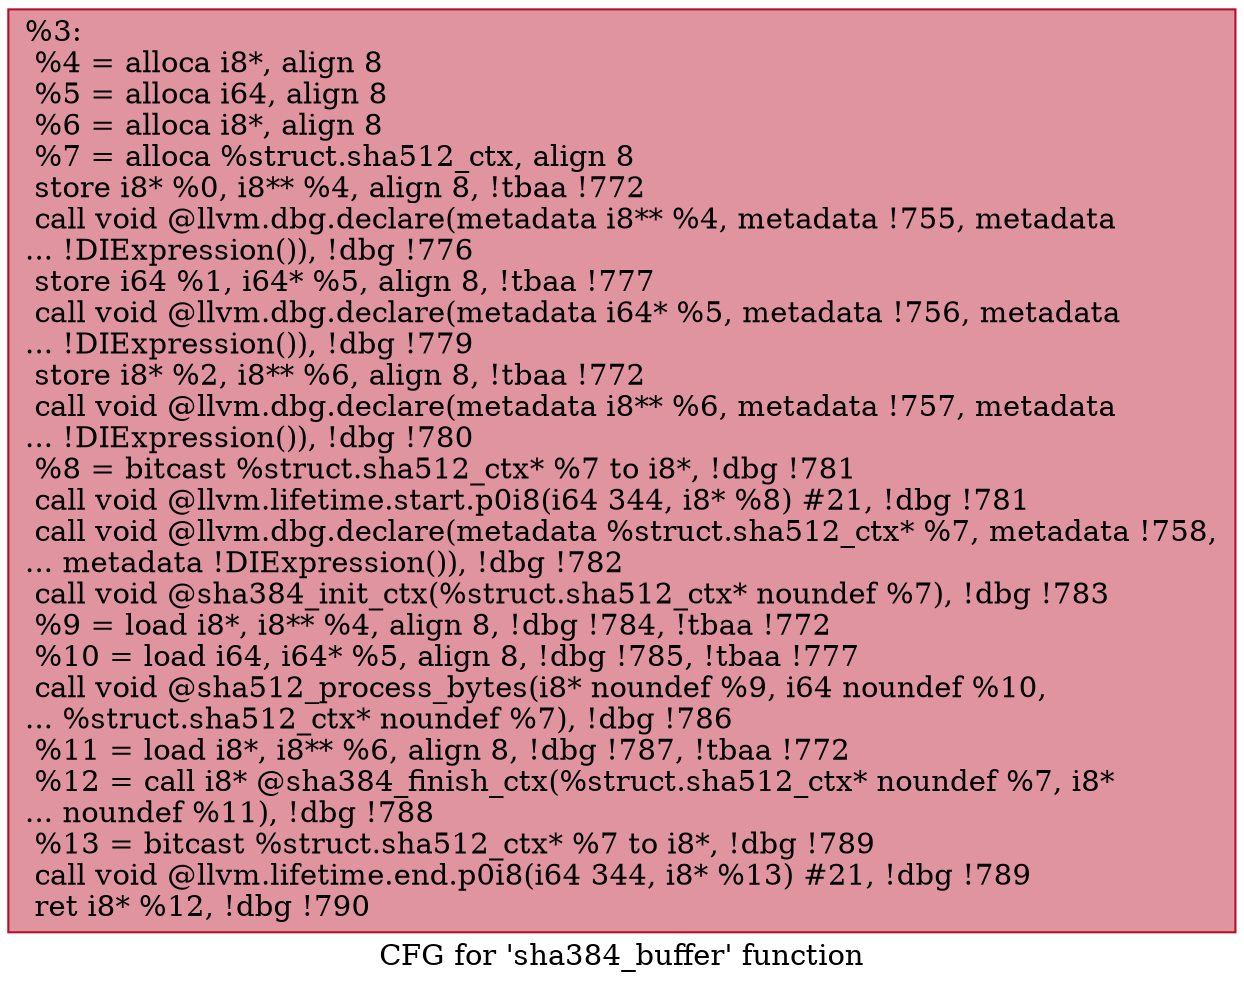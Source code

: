digraph "CFG for 'sha384_buffer' function" {
	label="CFG for 'sha384_buffer' function";

	Node0xbe5030 [shape=record,color="#b70d28ff", style=filled, fillcolor="#b70d2870",label="{%3:\l  %4 = alloca i8*, align 8\l  %5 = alloca i64, align 8\l  %6 = alloca i8*, align 8\l  %7 = alloca %struct.sha512_ctx, align 8\l  store i8* %0, i8** %4, align 8, !tbaa !772\l  call void @llvm.dbg.declare(metadata i8** %4, metadata !755, metadata\l... !DIExpression()), !dbg !776\l  store i64 %1, i64* %5, align 8, !tbaa !777\l  call void @llvm.dbg.declare(metadata i64* %5, metadata !756, metadata\l... !DIExpression()), !dbg !779\l  store i8* %2, i8** %6, align 8, !tbaa !772\l  call void @llvm.dbg.declare(metadata i8** %6, metadata !757, metadata\l... !DIExpression()), !dbg !780\l  %8 = bitcast %struct.sha512_ctx* %7 to i8*, !dbg !781\l  call void @llvm.lifetime.start.p0i8(i64 344, i8* %8) #21, !dbg !781\l  call void @llvm.dbg.declare(metadata %struct.sha512_ctx* %7, metadata !758,\l... metadata !DIExpression()), !dbg !782\l  call void @sha384_init_ctx(%struct.sha512_ctx* noundef %7), !dbg !783\l  %9 = load i8*, i8** %4, align 8, !dbg !784, !tbaa !772\l  %10 = load i64, i64* %5, align 8, !dbg !785, !tbaa !777\l  call void @sha512_process_bytes(i8* noundef %9, i64 noundef %10,\l... %struct.sha512_ctx* noundef %7), !dbg !786\l  %11 = load i8*, i8** %6, align 8, !dbg !787, !tbaa !772\l  %12 = call i8* @sha384_finish_ctx(%struct.sha512_ctx* noundef %7, i8*\l... noundef %11), !dbg !788\l  %13 = bitcast %struct.sha512_ctx* %7 to i8*, !dbg !789\l  call void @llvm.lifetime.end.p0i8(i64 344, i8* %13) #21, !dbg !789\l  ret i8* %12, !dbg !790\l}"];
}

